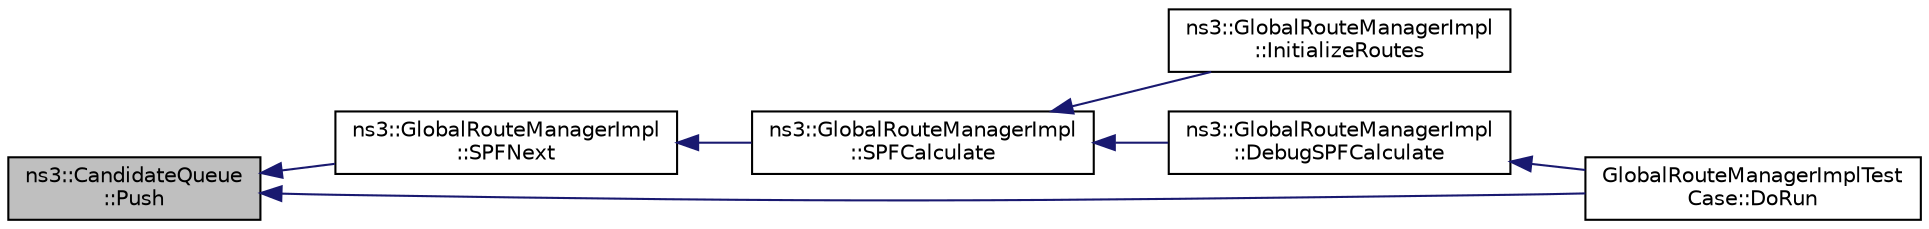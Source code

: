 digraph "ns3::CandidateQueue::Push"
{
  edge [fontname="Helvetica",fontsize="10",labelfontname="Helvetica",labelfontsize="10"];
  node [fontname="Helvetica",fontsize="10",shape=record];
  rankdir="LR";
  Node1 [label="ns3::CandidateQueue\l::Push",height=0.2,width=0.4,color="black", fillcolor="grey75", style="filled", fontcolor="black"];
  Node1 -> Node2 [dir="back",color="midnightblue",fontsize="10",style="solid"];
  Node2 [label="ns3::GlobalRouteManagerImpl\l::SPFNext",height=0.2,width=0.4,color="black", fillcolor="white", style="filled",URL="$d5/dab/classns3_1_1GlobalRouteManagerImpl.html#aaa3d86729d6cfb61708d1c7083423da6",tooltip="Examine the links in v&#39;s LSA and update the list of candidates with any vertices not already on the l..."];
  Node2 -> Node3 [dir="back",color="midnightblue",fontsize="10",style="solid"];
  Node3 [label="ns3::GlobalRouteManagerImpl\l::SPFCalculate",height=0.2,width=0.4,color="black", fillcolor="white", style="filled",URL="$d5/dab/classns3_1_1GlobalRouteManagerImpl.html#a03cdea3013a73c90ae8d67946b237c45",tooltip="Calculate the shortest path first (SPF) tree. "];
  Node3 -> Node4 [dir="back",color="midnightblue",fontsize="10",style="solid"];
  Node4 [label="ns3::GlobalRouteManagerImpl\l::InitializeRoutes",height=0.2,width=0.4,color="black", fillcolor="white", style="filled",URL="$d5/dab/classns3_1_1GlobalRouteManagerImpl.html#a25f57b2c41927c1a3f0bbba596accb6b",tooltip="Compute routes using a Dijkstra SPF computation and populate per-node forwarding tables. "];
  Node3 -> Node5 [dir="back",color="midnightblue",fontsize="10",style="solid"];
  Node5 [label="ns3::GlobalRouteManagerImpl\l::DebugSPFCalculate",height=0.2,width=0.4,color="black", fillcolor="white", style="filled",URL="$d5/dab/classns3_1_1GlobalRouteManagerImpl.html#aaa692001ef22911e3483583b0de78909",tooltip="Debugging routine; call the core SPF from the unit tests. "];
  Node5 -> Node6 [dir="back",color="midnightblue",fontsize="10",style="solid"];
  Node6 [label="GlobalRouteManagerImplTest\lCase::DoRun",height=0.2,width=0.4,color="black", fillcolor="white", style="filled",URL="$d8/d09/classGlobalRouteManagerImplTestCase.html#aed56fd8ecbd7ecaa5473b9793d0befc1",tooltip="Implementation to actually run this TestCase. "];
  Node1 -> Node6 [dir="back",color="midnightblue",fontsize="10",style="solid"];
}
